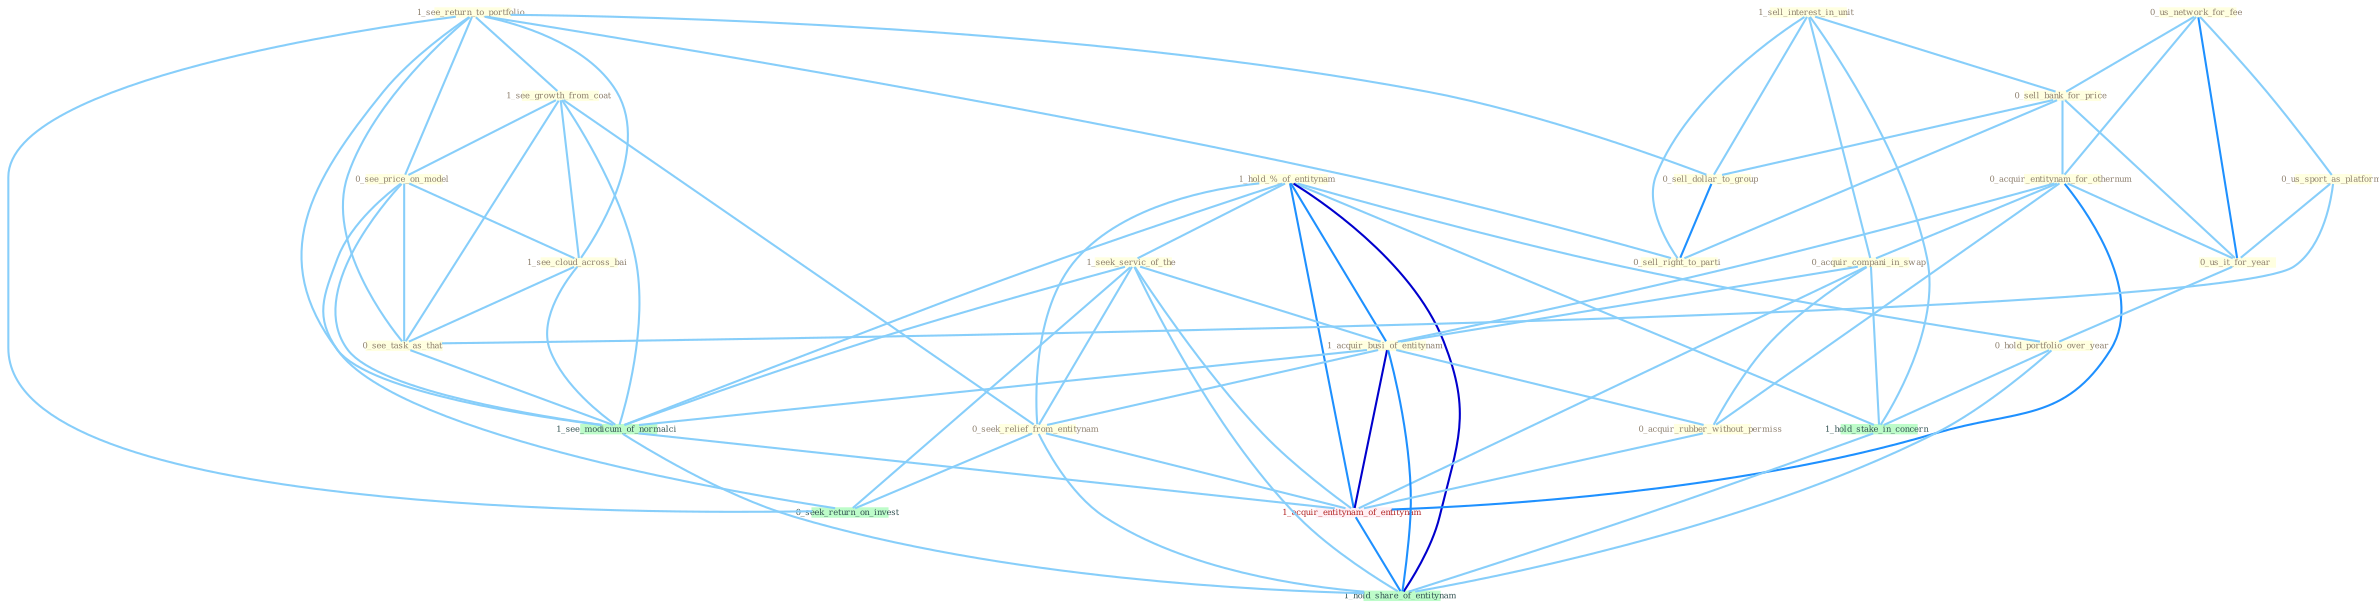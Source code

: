 Graph G{ 
    node
    [shape=polygon,style=filled,width=.5,height=.06,color="#BDFCC9",fixedsize=true,fontsize=4,
    fontcolor="#2f4f4f"];
    {node
    [color="#ffffe0", fontcolor="#8b7d6b"] "0_us_network_for_fee " "1_sell_interest_in_unit " "0_sell_bank_for_price " "1_hold_%_of_entitynam " "0_acquir_entitynam_for_othernum " "1_see_return_to_portfolio " "1_seek_servic_of_the " "0_acquir_compani_in_swap " "0_sell_dollar_to_group " "0_us_sport_as_platform " "1_acquir_busi_of_entitynam " "1_see_growth_from_coat " "0_sell_right_to_parti " "0_see_price_on_model " "1_see_cloud_across_bai " "0_us_it_for_year " "0_acquir_rubber_without_permiss " "0_see_task_as_that " "0_seek_relief_from_entitynam " "0_hold_portfolio_over_year "}
{node [color="#fff0f5", fontcolor="#b22222"] "1_acquir_entitynam_of_entitynam "}
edge [color="#B0E2FF"];

	"0_us_network_for_fee " -- "0_sell_bank_for_price " [w="1", color="#87cefa" ];
	"0_us_network_for_fee " -- "0_acquir_entitynam_for_othernum " [w="1", color="#87cefa" ];
	"0_us_network_for_fee " -- "0_us_sport_as_platform " [w="1", color="#87cefa" ];
	"0_us_network_for_fee " -- "0_us_it_for_year " [w="2", color="#1e90ff" , len=0.8];
	"1_sell_interest_in_unit " -- "0_sell_bank_for_price " [w="1", color="#87cefa" ];
	"1_sell_interest_in_unit " -- "0_acquir_compani_in_swap " [w="1", color="#87cefa" ];
	"1_sell_interest_in_unit " -- "0_sell_dollar_to_group " [w="1", color="#87cefa" ];
	"1_sell_interest_in_unit " -- "0_sell_right_to_parti " [w="1", color="#87cefa" ];
	"1_sell_interest_in_unit " -- "1_hold_stake_in_concern " [w="1", color="#87cefa" ];
	"0_sell_bank_for_price " -- "0_acquir_entitynam_for_othernum " [w="1", color="#87cefa" ];
	"0_sell_bank_for_price " -- "0_sell_dollar_to_group " [w="1", color="#87cefa" ];
	"0_sell_bank_for_price " -- "0_sell_right_to_parti " [w="1", color="#87cefa" ];
	"0_sell_bank_for_price " -- "0_us_it_for_year " [w="1", color="#87cefa" ];
	"1_hold_%_of_entitynam " -- "1_seek_servic_of_the " [w="1", color="#87cefa" ];
	"1_hold_%_of_entitynam " -- "1_acquir_busi_of_entitynam " [w="2", color="#1e90ff" , len=0.8];
	"1_hold_%_of_entitynam " -- "0_seek_relief_from_entitynam " [w="1", color="#87cefa" ];
	"1_hold_%_of_entitynam " -- "0_hold_portfolio_over_year " [w="1", color="#87cefa" ];
	"1_hold_%_of_entitynam " -- "1_hold_stake_in_concern " [w="1", color="#87cefa" ];
	"1_hold_%_of_entitynam " -- "1_see_modicum_of_normalci " [w="1", color="#87cefa" ];
	"1_hold_%_of_entitynam " -- "1_acquir_entitynam_of_entitynam " [w="2", color="#1e90ff" , len=0.8];
	"1_hold_%_of_entitynam " -- "1_hold_share_of_entitynam " [w="3", color="#0000cd" , len=0.6];
	"0_acquir_entitynam_for_othernum " -- "0_acquir_compani_in_swap " [w="1", color="#87cefa" ];
	"0_acquir_entitynam_for_othernum " -- "1_acquir_busi_of_entitynam " [w="1", color="#87cefa" ];
	"0_acquir_entitynam_for_othernum " -- "0_us_it_for_year " [w="1", color="#87cefa" ];
	"0_acquir_entitynam_for_othernum " -- "0_acquir_rubber_without_permiss " [w="1", color="#87cefa" ];
	"0_acquir_entitynam_for_othernum " -- "1_acquir_entitynam_of_entitynam " [w="2", color="#1e90ff" , len=0.8];
	"1_see_return_to_portfolio " -- "0_sell_dollar_to_group " [w="1", color="#87cefa" ];
	"1_see_return_to_portfolio " -- "1_see_growth_from_coat " [w="1", color="#87cefa" ];
	"1_see_return_to_portfolio " -- "0_sell_right_to_parti " [w="1", color="#87cefa" ];
	"1_see_return_to_portfolio " -- "0_see_price_on_model " [w="1", color="#87cefa" ];
	"1_see_return_to_portfolio " -- "1_see_cloud_across_bai " [w="1", color="#87cefa" ];
	"1_see_return_to_portfolio " -- "0_see_task_as_that " [w="1", color="#87cefa" ];
	"1_see_return_to_portfolio " -- "0_seek_return_on_invest " [w="1", color="#87cefa" ];
	"1_see_return_to_portfolio " -- "1_see_modicum_of_normalci " [w="1", color="#87cefa" ];
	"1_seek_servic_of_the " -- "1_acquir_busi_of_entitynam " [w="1", color="#87cefa" ];
	"1_seek_servic_of_the " -- "0_seek_relief_from_entitynam " [w="1", color="#87cefa" ];
	"1_seek_servic_of_the " -- "0_seek_return_on_invest " [w="1", color="#87cefa" ];
	"1_seek_servic_of_the " -- "1_see_modicum_of_normalci " [w="1", color="#87cefa" ];
	"1_seek_servic_of_the " -- "1_acquir_entitynam_of_entitynam " [w="1", color="#87cefa" ];
	"1_seek_servic_of_the " -- "1_hold_share_of_entitynam " [w="1", color="#87cefa" ];
	"0_acquir_compani_in_swap " -- "1_acquir_busi_of_entitynam " [w="1", color="#87cefa" ];
	"0_acquir_compani_in_swap " -- "0_acquir_rubber_without_permiss " [w="1", color="#87cefa" ];
	"0_acquir_compani_in_swap " -- "1_hold_stake_in_concern " [w="1", color="#87cefa" ];
	"0_acquir_compani_in_swap " -- "1_acquir_entitynam_of_entitynam " [w="1", color="#87cefa" ];
	"0_sell_dollar_to_group " -- "0_sell_right_to_parti " [w="2", color="#1e90ff" , len=0.8];
	"0_us_sport_as_platform " -- "0_us_it_for_year " [w="1", color="#87cefa" ];
	"0_us_sport_as_platform " -- "0_see_task_as_that " [w="1", color="#87cefa" ];
	"1_acquir_busi_of_entitynam " -- "0_acquir_rubber_without_permiss " [w="1", color="#87cefa" ];
	"1_acquir_busi_of_entitynam " -- "0_seek_relief_from_entitynam " [w="1", color="#87cefa" ];
	"1_acquir_busi_of_entitynam " -- "1_see_modicum_of_normalci " [w="1", color="#87cefa" ];
	"1_acquir_busi_of_entitynam " -- "1_acquir_entitynam_of_entitynam " [w="3", color="#0000cd" , len=0.6];
	"1_acquir_busi_of_entitynam " -- "1_hold_share_of_entitynam " [w="2", color="#1e90ff" , len=0.8];
	"1_see_growth_from_coat " -- "0_see_price_on_model " [w="1", color="#87cefa" ];
	"1_see_growth_from_coat " -- "1_see_cloud_across_bai " [w="1", color="#87cefa" ];
	"1_see_growth_from_coat " -- "0_see_task_as_that " [w="1", color="#87cefa" ];
	"1_see_growth_from_coat " -- "0_seek_relief_from_entitynam " [w="1", color="#87cefa" ];
	"1_see_growth_from_coat " -- "1_see_modicum_of_normalci " [w="1", color="#87cefa" ];
	"0_see_price_on_model " -- "1_see_cloud_across_bai " [w="1", color="#87cefa" ];
	"0_see_price_on_model " -- "0_see_task_as_that " [w="1", color="#87cefa" ];
	"0_see_price_on_model " -- "0_seek_return_on_invest " [w="1", color="#87cefa" ];
	"0_see_price_on_model " -- "1_see_modicum_of_normalci " [w="1", color="#87cefa" ];
	"1_see_cloud_across_bai " -- "0_see_task_as_that " [w="1", color="#87cefa" ];
	"1_see_cloud_across_bai " -- "1_see_modicum_of_normalci " [w="1", color="#87cefa" ];
	"0_us_it_for_year " -- "0_hold_portfolio_over_year " [w="1", color="#87cefa" ];
	"0_acquir_rubber_without_permiss " -- "1_acquir_entitynam_of_entitynam " [w="1", color="#87cefa" ];
	"0_see_task_as_that " -- "1_see_modicum_of_normalci " [w="1", color="#87cefa" ];
	"0_seek_relief_from_entitynam " -- "0_seek_return_on_invest " [w="1", color="#87cefa" ];
	"0_seek_relief_from_entitynam " -- "1_acquir_entitynam_of_entitynam " [w="1", color="#87cefa" ];
	"0_seek_relief_from_entitynam " -- "1_hold_share_of_entitynam " [w="1", color="#87cefa" ];
	"0_hold_portfolio_over_year " -- "1_hold_stake_in_concern " [w="1", color="#87cefa" ];
	"0_hold_portfolio_over_year " -- "1_hold_share_of_entitynam " [w="1", color="#87cefa" ];
	"1_hold_stake_in_concern " -- "1_hold_share_of_entitynam " [w="1", color="#87cefa" ];
	"1_see_modicum_of_normalci " -- "1_acquir_entitynam_of_entitynam " [w="1", color="#87cefa" ];
	"1_see_modicum_of_normalci " -- "1_hold_share_of_entitynam " [w="1", color="#87cefa" ];
	"1_acquir_entitynam_of_entitynam " -- "1_hold_share_of_entitynam " [w="2", color="#1e90ff" , len=0.8];
}